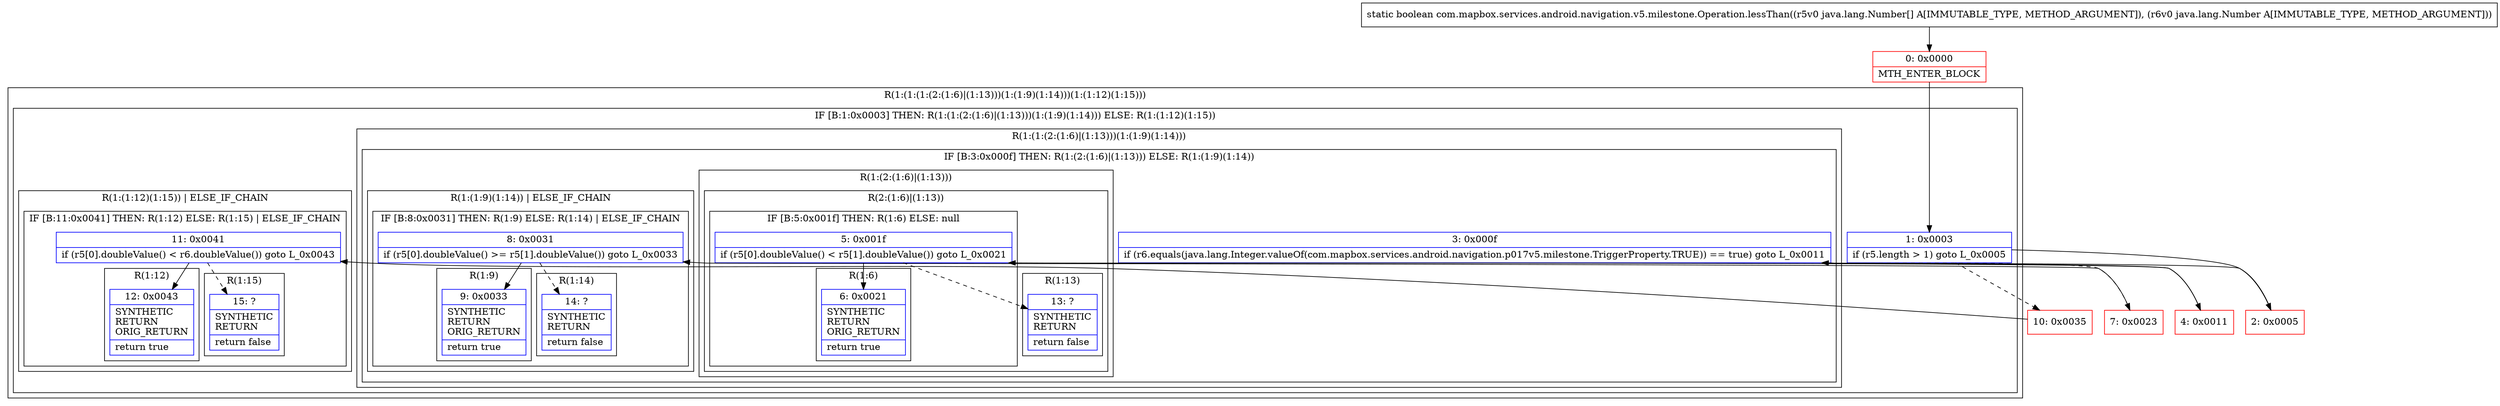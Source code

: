 digraph "CFG forcom.mapbox.services.android.navigation.v5.milestone.Operation.lessThan([Ljava\/lang\/Number;Ljava\/lang\/Number;)Z" {
subgraph cluster_Region_440841476 {
label = "R(1:(1:(1:(2:(1:6)|(1:13)))(1:(1:9)(1:14)))(1:(1:12)(1:15)))";
node [shape=record,color=blue];
subgraph cluster_IfRegion_1637683011 {
label = "IF [B:1:0x0003] THEN: R(1:(1:(2:(1:6)|(1:13)))(1:(1:9)(1:14))) ELSE: R(1:(1:12)(1:15))";
node [shape=record,color=blue];
Node_1 [shape=record,label="{1\:\ 0x0003|if (r5.length \> 1) goto L_0x0005\l}"];
subgraph cluster_Region_2049748739 {
label = "R(1:(1:(2:(1:6)|(1:13)))(1:(1:9)(1:14)))";
node [shape=record,color=blue];
subgraph cluster_IfRegion_565611943 {
label = "IF [B:3:0x000f] THEN: R(1:(2:(1:6)|(1:13))) ELSE: R(1:(1:9)(1:14))";
node [shape=record,color=blue];
Node_3 [shape=record,label="{3\:\ 0x000f|if (r6.equals(java.lang.Integer.valueOf(com.mapbox.services.android.navigation.p017v5.milestone.TriggerProperty.TRUE)) == true) goto L_0x0011\l}"];
subgraph cluster_Region_251126272 {
label = "R(1:(2:(1:6)|(1:13)))";
node [shape=record,color=blue];
subgraph cluster_Region_127472522 {
label = "R(2:(1:6)|(1:13))";
node [shape=record,color=blue];
subgraph cluster_IfRegion_408084685 {
label = "IF [B:5:0x001f] THEN: R(1:6) ELSE: null";
node [shape=record,color=blue];
Node_5 [shape=record,label="{5\:\ 0x001f|if (r5[0].doubleValue() \< r5[1].doubleValue()) goto L_0x0021\l}"];
subgraph cluster_Region_228363733 {
label = "R(1:6)";
node [shape=record,color=blue];
Node_6 [shape=record,label="{6\:\ 0x0021|SYNTHETIC\lRETURN\lORIG_RETURN\l|return true\l}"];
}
}
subgraph cluster_Region_1019906436 {
label = "R(1:13)";
node [shape=record,color=blue];
Node_13 [shape=record,label="{13\:\ ?|SYNTHETIC\lRETURN\l|return false\l}"];
}
}
}
subgraph cluster_Region_1937823956 {
label = "R(1:(1:9)(1:14)) | ELSE_IF_CHAIN\l";
node [shape=record,color=blue];
subgraph cluster_IfRegion_2086345441 {
label = "IF [B:8:0x0031] THEN: R(1:9) ELSE: R(1:14) | ELSE_IF_CHAIN\l";
node [shape=record,color=blue];
Node_8 [shape=record,label="{8\:\ 0x0031|if (r5[0].doubleValue() \>= r5[1].doubleValue()) goto L_0x0033\l}"];
subgraph cluster_Region_356565658 {
label = "R(1:9)";
node [shape=record,color=blue];
Node_9 [shape=record,label="{9\:\ 0x0033|SYNTHETIC\lRETURN\lORIG_RETURN\l|return true\l}"];
}
subgraph cluster_Region_2100231967 {
label = "R(1:14)";
node [shape=record,color=blue];
Node_14 [shape=record,label="{14\:\ ?|SYNTHETIC\lRETURN\l|return false\l}"];
}
}
}
}
}
subgraph cluster_Region_144559638 {
label = "R(1:(1:12)(1:15)) | ELSE_IF_CHAIN\l";
node [shape=record,color=blue];
subgraph cluster_IfRegion_750076406 {
label = "IF [B:11:0x0041] THEN: R(1:12) ELSE: R(1:15) | ELSE_IF_CHAIN\l";
node [shape=record,color=blue];
Node_11 [shape=record,label="{11\:\ 0x0041|if (r5[0].doubleValue() \< r6.doubleValue()) goto L_0x0043\l}"];
subgraph cluster_Region_1064436456 {
label = "R(1:12)";
node [shape=record,color=blue];
Node_12 [shape=record,label="{12\:\ 0x0043|SYNTHETIC\lRETURN\lORIG_RETURN\l|return true\l}"];
}
subgraph cluster_Region_900645918 {
label = "R(1:15)";
node [shape=record,color=blue];
Node_15 [shape=record,label="{15\:\ ?|SYNTHETIC\lRETURN\l|return false\l}"];
}
}
}
}
}
Node_0 [shape=record,color=red,label="{0\:\ 0x0000|MTH_ENTER_BLOCK\l}"];
Node_2 [shape=record,color=red,label="{2\:\ 0x0005}"];
Node_4 [shape=record,color=red,label="{4\:\ 0x0011}"];
Node_7 [shape=record,color=red,label="{7\:\ 0x0023}"];
Node_10 [shape=record,color=red,label="{10\:\ 0x0035}"];
MethodNode[shape=record,label="{static boolean com.mapbox.services.android.navigation.v5.milestone.Operation.lessThan((r5v0 java.lang.Number[] A[IMMUTABLE_TYPE, METHOD_ARGUMENT]), (r6v0 java.lang.Number A[IMMUTABLE_TYPE, METHOD_ARGUMENT])) }"];
MethodNode -> Node_0;
Node_1 -> Node_2;
Node_1 -> Node_10[style=dashed];
Node_3 -> Node_4;
Node_3 -> Node_7[style=dashed];
Node_5 -> Node_6;
Node_5 -> Node_13[style=dashed];
Node_8 -> Node_9;
Node_8 -> Node_14[style=dashed];
Node_11 -> Node_12;
Node_11 -> Node_15[style=dashed];
Node_0 -> Node_1;
Node_2 -> Node_3;
Node_4 -> Node_5;
Node_7 -> Node_8;
Node_10 -> Node_11;
}

